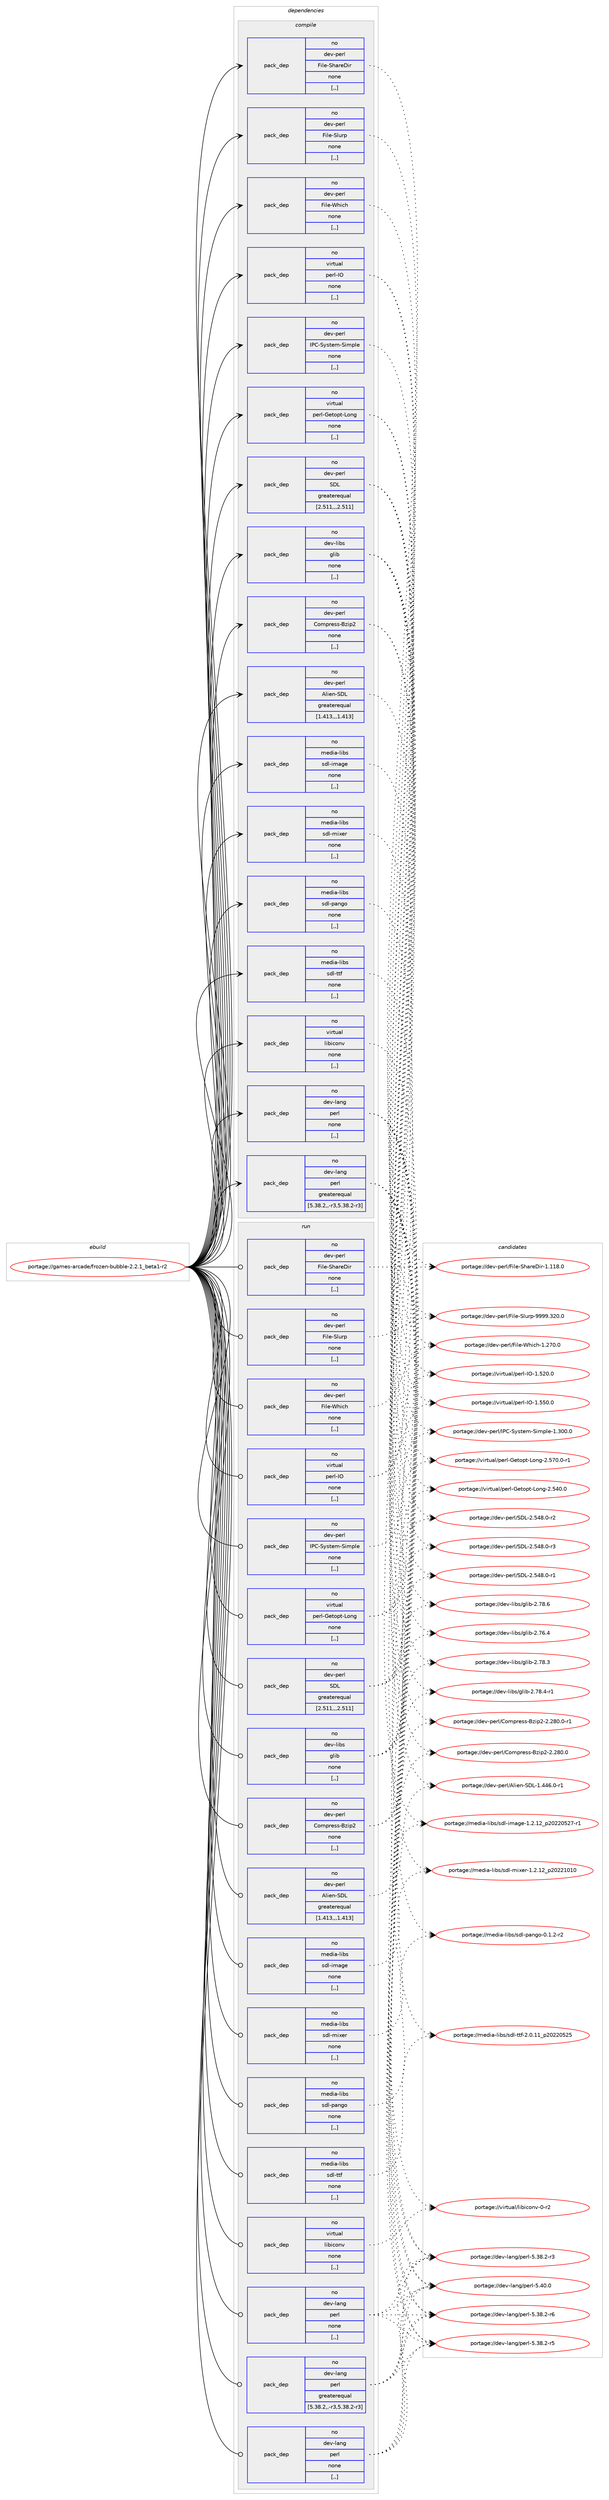 digraph prolog {

# *************
# Graph options
# *************

newrank=true;
concentrate=true;
compound=true;
graph [rankdir=LR,fontname=Helvetica,fontsize=10,ranksep=1.5];#, ranksep=2.5, nodesep=0.2];
edge  [arrowhead=vee];
node  [fontname=Helvetica,fontsize=10];

# **********
# The ebuild
# **********

subgraph cluster_leftcol {
color=gray;
rank=same;
label=<<i>ebuild</i>>;
id [label="portage://games-arcade/frozen-bubble-2.2.1_beta1-r2", color=red, width=4, href="../games-arcade/frozen-bubble-2.2.1_beta1-r2.svg"];
}

# ****************
# The dependencies
# ****************

subgraph cluster_midcol {
color=gray;
label=<<i>dependencies</i>>;
subgraph cluster_compile {
fillcolor="#eeeeee";
style=filled;
label=<<i>compile</i>>;
subgraph pack157389 {
dependency220318 [label=<<TABLE BORDER="0" CELLBORDER="1" CELLSPACING="0" CELLPADDING="4" WIDTH="220"><TR><TD ROWSPAN="6" CELLPADDING="30">pack_dep</TD></TR><TR><TD WIDTH="110">no</TD></TR><TR><TD>dev-lang</TD></TR><TR><TD>perl</TD></TR><TR><TD>greaterequal</TD></TR><TR><TD>[5.38.2,,-r3,5.38.2-r3]</TD></TR></TABLE>>, shape=none, color=blue];
}
id:e -> dependency220318:w [weight=20,style="solid",arrowhead="vee"];
subgraph pack157390 {
dependency220319 [label=<<TABLE BORDER="0" CELLBORDER="1" CELLSPACING="0" CELLPADDING="4" WIDTH="220"><TR><TD ROWSPAN="6" CELLPADDING="30">pack_dep</TD></TR><TR><TD WIDTH="110">no</TD></TR><TR><TD>dev-lang</TD></TR><TR><TD>perl</TD></TR><TR><TD>none</TD></TR><TR><TD>[,,]</TD></TR></TABLE>>, shape=none, color=blue];
}
id:e -> dependency220319:w [weight=20,style="solid",arrowhead="vee"];
subgraph pack157391 {
dependency220320 [label=<<TABLE BORDER="0" CELLBORDER="1" CELLSPACING="0" CELLPADDING="4" WIDTH="220"><TR><TD ROWSPAN="6" CELLPADDING="30">pack_dep</TD></TR><TR><TD WIDTH="110">no</TD></TR><TR><TD>dev-libs</TD></TR><TR><TD>glib</TD></TR><TR><TD>none</TD></TR><TR><TD>[,,]</TD></TR></TABLE>>, shape=none, color=blue];
}
id:e -> dependency220320:w [weight=20,style="solid",arrowhead="vee"];
subgraph pack157392 {
dependency220321 [label=<<TABLE BORDER="0" CELLBORDER="1" CELLSPACING="0" CELLPADDING="4" WIDTH="220"><TR><TD ROWSPAN="6" CELLPADDING="30">pack_dep</TD></TR><TR><TD WIDTH="110">no</TD></TR><TR><TD>dev-perl</TD></TR><TR><TD>Alien-SDL</TD></TR><TR><TD>greaterequal</TD></TR><TR><TD>[1.413,,,1.413]</TD></TR></TABLE>>, shape=none, color=blue];
}
id:e -> dependency220321:w [weight=20,style="solid",arrowhead="vee"];
subgraph pack157393 {
dependency220322 [label=<<TABLE BORDER="0" CELLBORDER="1" CELLSPACING="0" CELLPADDING="4" WIDTH="220"><TR><TD ROWSPAN="6" CELLPADDING="30">pack_dep</TD></TR><TR><TD WIDTH="110">no</TD></TR><TR><TD>dev-perl</TD></TR><TR><TD>Compress-Bzip2</TD></TR><TR><TD>none</TD></TR><TR><TD>[,,]</TD></TR></TABLE>>, shape=none, color=blue];
}
id:e -> dependency220322:w [weight=20,style="solid",arrowhead="vee"];
subgraph pack157394 {
dependency220323 [label=<<TABLE BORDER="0" CELLBORDER="1" CELLSPACING="0" CELLPADDING="4" WIDTH="220"><TR><TD ROWSPAN="6" CELLPADDING="30">pack_dep</TD></TR><TR><TD WIDTH="110">no</TD></TR><TR><TD>dev-perl</TD></TR><TR><TD>File-ShareDir</TD></TR><TR><TD>none</TD></TR><TR><TD>[,,]</TD></TR></TABLE>>, shape=none, color=blue];
}
id:e -> dependency220323:w [weight=20,style="solid",arrowhead="vee"];
subgraph pack157395 {
dependency220324 [label=<<TABLE BORDER="0" CELLBORDER="1" CELLSPACING="0" CELLPADDING="4" WIDTH="220"><TR><TD ROWSPAN="6" CELLPADDING="30">pack_dep</TD></TR><TR><TD WIDTH="110">no</TD></TR><TR><TD>dev-perl</TD></TR><TR><TD>File-Slurp</TD></TR><TR><TD>none</TD></TR><TR><TD>[,,]</TD></TR></TABLE>>, shape=none, color=blue];
}
id:e -> dependency220324:w [weight=20,style="solid",arrowhead="vee"];
subgraph pack157396 {
dependency220325 [label=<<TABLE BORDER="0" CELLBORDER="1" CELLSPACING="0" CELLPADDING="4" WIDTH="220"><TR><TD ROWSPAN="6" CELLPADDING="30">pack_dep</TD></TR><TR><TD WIDTH="110">no</TD></TR><TR><TD>dev-perl</TD></TR><TR><TD>File-Which</TD></TR><TR><TD>none</TD></TR><TR><TD>[,,]</TD></TR></TABLE>>, shape=none, color=blue];
}
id:e -> dependency220325:w [weight=20,style="solid",arrowhead="vee"];
subgraph pack157397 {
dependency220326 [label=<<TABLE BORDER="0" CELLBORDER="1" CELLSPACING="0" CELLPADDING="4" WIDTH="220"><TR><TD ROWSPAN="6" CELLPADDING="30">pack_dep</TD></TR><TR><TD WIDTH="110">no</TD></TR><TR><TD>dev-perl</TD></TR><TR><TD>IPC-System-Simple</TD></TR><TR><TD>none</TD></TR><TR><TD>[,,]</TD></TR></TABLE>>, shape=none, color=blue];
}
id:e -> dependency220326:w [weight=20,style="solid",arrowhead="vee"];
subgraph pack157398 {
dependency220327 [label=<<TABLE BORDER="0" CELLBORDER="1" CELLSPACING="0" CELLPADDING="4" WIDTH="220"><TR><TD ROWSPAN="6" CELLPADDING="30">pack_dep</TD></TR><TR><TD WIDTH="110">no</TD></TR><TR><TD>dev-perl</TD></TR><TR><TD>SDL</TD></TR><TR><TD>greaterequal</TD></TR><TR><TD>[2.511,,,2.511]</TD></TR></TABLE>>, shape=none, color=blue];
}
id:e -> dependency220327:w [weight=20,style="solid",arrowhead="vee"];
subgraph pack157399 {
dependency220328 [label=<<TABLE BORDER="0" CELLBORDER="1" CELLSPACING="0" CELLPADDING="4" WIDTH="220"><TR><TD ROWSPAN="6" CELLPADDING="30">pack_dep</TD></TR><TR><TD WIDTH="110">no</TD></TR><TR><TD>media-libs</TD></TR><TR><TD>sdl-image</TD></TR><TR><TD>none</TD></TR><TR><TD>[,,]</TD></TR></TABLE>>, shape=none, color=blue];
}
id:e -> dependency220328:w [weight=20,style="solid",arrowhead="vee"];
subgraph pack157400 {
dependency220329 [label=<<TABLE BORDER="0" CELLBORDER="1" CELLSPACING="0" CELLPADDING="4" WIDTH="220"><TR><TD ROWSPAN="6" CELLPADDING="30">pack_dep</TD></TR><TR><TD WIDTH="110">no</TD></TR><TR><TD>media-libs</TD></TR><TR><TD>sdl-mixer</TD></TR><TR><TD>none</TD></TR><TR><TD>[,,]</TD></TR></TABLE>>, shape=none, color=blue];
}
id:e -> dependency220329:w [weight=20,style="solid",arrowhead="vee"];
subgraph pack157401 {
dependency220330 [label=<<TABLE BORDER="0" CELLBORDER="1" CELLSPACING="0" CELLPADDING="4" WIDTH="220"><TR><TD ROWSPAN="6" CELLPADDING="30">pack_dep</TD></TR><TR><TD WIDTH="110">no</TD></TR><TR><TD>media-libs</TD></TR><TR><TD>sdl-pango</TD></TR><TR><TD>none</TD></TR><TR><TD>[,,]</TD></TR></TABLE>>, shape=none, color=blue];
}
id:e -> dependency220330:w [weight=20,style="solid",arrowhead="vee"];
subgraph pack157402 {
dependency220331 [label=<<TABLE BORDER="0" CELLBORDER="1" CELLSPACING="0" CELLPADDING="4" WIDTH="220"><TR><TD ROWSPAN="6" CELLPADDING="30">pack_dep</TD></TR><TR><TD WIDTH="110">no</TD></TR><TR><TD>media-libs</TD></TR><TR><TD>sdl-ttf</TD></TR><TR><TD>none</TD></TR><TR><TD>[,,]</TD></TR></TABLE>>, shape=none, color=blue];
}
id:e -> dependency220331:w [weight=20,style="solid",arrowhead="vee"];
subgraph pack157403 {
dependency220332 [label=<<TABLE BORDER="0" CELLBORDER="1" CELLSPACING="0" CELLPADDING="4" WIDTH="220"><TR><TD ROWSPAN="6" CELLPADDING="30">pack_dep</TD></TR><TR><TD WIDTH="110">no</TD></TR><TR><TD>virtual</TD></TR><TR><TD>libiconv</TD></TR><TR><TD>none</TD></TR><TR><TD>[,,]</TD></TR></TABLE>>, shape=none, color=blue];
}
id:e -> dependency220332:w [weight=20,style="solid",arrowhead="vee"];
subgraph pack157404 {
dependency220333 [label=<<TABLE BORDER="0" CELLBORDER="1" CELLSPACING="0" CELLPADDING="4" WIDTH="220"><TR><TD ROWSPAN="6" CELLPADDING="30">pack_dep</TD></TR><TR><TD WIDTH="110">no</TD></TR><TR><TD>virtual</TD></TR><TR><TD>perl-Getopt-Long</TD></TR><TR><TD>none</TD></TR><TR><TD>[,,]</TD></TR></TABLE>>, shape=none, color=blue];
}
id:e -> dependency220333:w [weight=20,style="solid",arrowhead="vee"];
subgraph pack157405 {
dependency220334 [label=<<TABLE BORDER="0" CELLBORDER="1" CELLSPACING="0" CELLPADDING="4" WIDTH="220"><TR><TD ROWSPAN="6" CELLPADDING="30">pack_dep</TD></TR><TR><TD WIDTH="110">no</TD></TR><TR><TD>virtual</TD></TR><TR><TD>perl-IO</TD></TR><TR><TD>none</TD></TR><TR><TD>[,,]</TD></TR></TABLE>>, shape=none, color=blue];
}
id:e -> dependency220334:w [weight=20,style="solid",arrowhead="vee"];
}
subgraph cluster_compileandrun {
fillcolor="#eeeeee";
style=filled;
label=<<i>compile and run</i>>;
}
subgraph cluster_run {
fillcolor="#eeeeee";
style=filled;
label=<<i>run</i>>;
subgraph pack157406 {
dependency220335 [label=<<TABLE BORDER="0" CELLBORDER="1" CELLSPACING="0" CELLPADDING="4" WIDTH="220"><TR><TD ROWSPAN="6" CELLPADDING="30">pack_dep</TD></TR><TR><TD WIDTH="110">no</TD></TR><TR><TD>dev-lang</TD></TR><TR><TD>perl</TD></TR><TR><TD>greaterequal</TD></TR><TR><TD>[5.38.2,,-r3,5.38.2-r3]</TD></TR></TABLE>>, shape=none, color=blue];
}
id:e -> dependency220335:w [weight=20,style="solid",arrowhead="odot"];
subgraph pack157407 {
dependency220336 [label=<<TABLE BORDER="0" CELLBORDER="1" CELLSPACING="0" CELLPADDING="4" WIDTH="220"><TR><TD ROWSPAN="6" CELLPADDING="30">pack_dep</TD></TR><TR><TD WIDTH="110">no</TD></TR><TR><TD>dev-lang</TD></TR><TR><TD>perl</TD></TR><TR><TD>none</TD></TR><TR><TD>[,,]</TD></TR></TABLE>>, shape=none, color=blue];
}
id:e -> dependency220336:w [weight=20,style="solid",arrowhead="odot"];
subgraph pack157408 {
dependency220337 [label=<<TABLE BORDER="0" CELLBORDER="1" CELLSPACING="0" CELLPADDING="4" WIDTH="220"><TR><TD ROWSPAN="6" CELLPADDING="30">pack_dep</TD></TR><TR><TD WIDTH="110">no</TD></TR><TR><TD>dev-lang</TD></TR><TR><TD>perl</TD></TR><TR><TD>none</TD></TR><TR><TD>[,,]</TD></TR></TABLE>>, shape=none, color=blue];
}
id:e -> dependency220337:w [weight=20,style="solid",arrowhead="odot"];
subgraph pack157409 {
dependency220338 [label=<<TABLE BORDER="0" CELLBORDER="1" CELLSPACING="0" CELLPADDING="4" WIDTH="220"><TR><TD ROWSPAN="6" CELLPADDING="30">pack_dep</TD></TR><TR><TD WIDTH="110">no</TD></TR><TR><TD>dev-libs</TD></TR><TR><TD>glib</TD></TR><TR><TD>none</TD></TR><TR><TD>[,,]</TD></TR></TABLE>>, shape=none, color=blue];
}
id:e -> dependency220338:w [weight=20,style="solid",arrowhead="odot"];
subgraph pack157410 {
dependency220339 [label=<<TABLE BORDER="0" CELLBORDER="1" CELLSPACING="0" CELLPADDING="4" WIDTH="220"><TR><TD ROWSPAN="6" CELLPADDING="30">pack_dep</TD></TR><TR><TD WIDTH="110">no</TD></TR><TR><TD>dev-perl</TD></TR><TR><TD>Alien-SDL</TD></TR><TR><TD>greaterequal</TD></TR><TR><TD>[1.413,,,1.413]</TD></TR></TABLE>>, shape=none, color=blue];
}
id:e -> dependency220339:w [weight=20,style="solid",arrowhead="odot"];
subgraph pack157411 {
dependency220340 [label=<<TABLE BORDER="0" CELLBORDER="1" CELLSPACING="0" CELLPADDING="4" WIDTH="220"><TR><TD ROWSPAN="6" CELLPADDING="30">pack_dep</TD></TR><TR><TD WIDTH="110">no</TD></TR><TR><TD>dev-perl</TD></TR><TR><TD>Compress-Bzip2</TD></TR><TR><TD>none</TD></TR><TR><TD>[,,]</TD></TR></TABLE>>, shape=none, color=blue];
}
id:e -> dependency220340:w [weight=20,style="solid",arrowhead="odot"];
subgraph pack157412 {
dependency220341 [label=<<TABLE BORDER="0" CELLBORDER="1" CELLSPACING="0" CELLPADDING="4" WIDTH="220"><TR><TD ROWSPAN="6" CELLPADDING="30">pack_dep</TD></TR><TR><TD WIDTH="110">no</TD></TR><TR><TD>dev-perl</TD></TR><TR><TD>File-ShareDir</TD></TR><TR><TD>none</TD></TR><TR><TD>[,,]</TD></TR></TABLE>>, shape=none, color=blue];
}
id:e -> dependency220341:w [weight=20,style="solid",arrowhead="odot"];
subgraph pack157413 {
dependency220342 [label=<<TABLE BORDER="0" CELLBORDER="1" CELLSPACING="0" CELLPADDING="4" WIDTH="220"><TR><TD ROWSPAN="6" CELLPADDING="30">pack_dep</TD></TR><TR><TD WIDTH="110">no</TD></TR><TR><TD>dev-perl</TD></TR><TR><TD>File-Slurp</TD></TR><TR><TD>none</TD></TR><TR><TD>[,,]</TD></TR></TABLE>>, shape=none, color=blue];
}
id:e -> dependency220342:w [weight=20,style="solid",arrowhead="odot"];
subgraph pack157414 {
dependency220343 [label=<<TABLE BORDER="0" CELLBORDER="1" CELLSPACING="0" CELLPADDING="4" WIDTH="220"><TR><TD ROWSPAN="6" CELLPADDING="30">pack_dep</TD></TR><TR><TD WIDTH="110">no</TD></TR><TR><TD>dev-perl</TD></TR><TR><TD>File-Which</TD></TR><TR><TD>none</TD></TR><TR><TD>[,,]</TD></TR></TABLE>>, shape=none, color=blue];
}
id:e -> dependency220343:w [weight=20,style="solid",arrowhead="odot"];
subgraph pack157415 {
dependency220344 [label=<<TABLE BORDER="0" CELLBORDER="1" CELLSPACING="0" CELLPADDING="4" WIDTH="220"><TR><TD ROWSPAN="6" CELLPADDING="30">pack_dep</TD></TR><TR><TD WIDTH="110">no</TD></TR><TR><TD>dev-perl</TD></TR><TR><TD>IPC-System-Simple</TD></TR><TR><TD>none</TD></TR><TR><TD>[,,]</TD></TR></TABLE>>, shape=none, color=blue];
}
id:e -> dependency220344:w [weight=20,style="solid",arrowhead="odot"];
subgraph pack157416 {
dependency220345 [label=<<TABLE BORDER="0" CELLBORDER="1" CELLSPACING="0" CELLPADDING="4" WIDTH="220"><TR><TD ROWSPAN="6" CELLPADDING="30">pack_dep</TD></TR><TR><TD WIDTH="110">no</TD></TR><TR><TD>dev-perl</TD></TR><TR><TD>SDL</TD></TR><TR><TD>greaterequal</TD></TR><TR><TD>[2.511,,,2.511]</TD></TR></TABLE>>, shape=none, color=blue];
}
id:e -> dependency220345:w [weight=20,style="solid",arrowhead="odot"];
subgraph pack157417 {
dependency220346 [label=<<TABLE BORDER="0" CELLBORDER="1" CELLSPACING="0" CELLPADDING="4" WIDTH="220"><TR><TD ROWSPAN="6" CELLPADDING="30">pack_dep</TD></TR><TR><TD WIDTH="110">no</TD></TR><TR><TD>media-libs</TD></TR><TR><TD>sdl-image</TD></TR><TR><TD>none</TD></TR><TR><TD>[,,]</TD></TR></TABLE>>, shape=none, color=blue];
}
id:e -> dependency220346:w [weight=20,style="solid",arrowhead="odot"];
subgraph pack157418 {
dependency220347 [label=<<TABLE BORDER="0" CELLBORDER="1" CELLSPACING="0" CELLPADDING="4" WIDTH="220"><TR><TD ROWSPAN="6" CELLPADDING="30">pack_dep</TD></TR><TR><TD WIDTH="110">no</TD></TR><TR><TD>media-libs</TD></TR><TR><TD>sdl-mixer</TD></TR><TR><TD>none</TD></TR><TR><TD>[,,]</TD></TR></TABLE>>, shape=none, color=blue];
}
id:e -> dependency220347:w [weight=20,style="solid",arrowhead="odot"];
subgraph pack157419 {
dependency220348 [label=<<TABLE BORDER="0" CELLBORDER="1" CELLSPACING="0" CELLPADDING="4" WIDTH="220"><TR><TD ROWSPAN="6" CELLPADDING="30">pack_dep</TD></TR><TR><TD WIDTH="110">no</TD></TR><TR><TD>media-libs</TD></TR><TR><TD>sdl-pango</TD></TR><TR><TD>none</TD></TR><TR><TD>[,,]</TD></TR></TABLE>>, shape=none, color=blue];
}
id:e -> dependency220348:w [weight=20,style="solid",arrowhead="odot"];
subgraph pack157420 {
dependency220349 [label=<<TABLE BORDER="0" CELLBORDER="1" CELLSPACING="0" CELLPADDING="4" WIDTH="220"><TR><TD ROWSPAN="6" CELLPADDING="30">pack_dep</TD></TR><TR><TD WIDTH="110">no</TD></TR><TR><TD>media-libs</TD></TR><TR><TD>sdl-ttf</TD></TR><TR><TD>none</TD></TR><TR><TD>[,,]</TD></TR></TABLE>>, shape=none, color=blue];
}
id:e -> dependency220349:w [weight=20,style="solid",arrowhead="odot"];
subgraph pack157421 {
dependency220350 [label=<<TABLE BORDER="0" CELLBORDER="1" CELLSPACING="0" CELLPADDING="4" WIDTH="220"><TR><TD ROWSPAN="6" CELLPADDING="30">pack_dep</TD></TR><TR><TD WIDTH="110">no</TD></TR><TR><TD>virtual</TD></TR><TR><TD>libiconv</TD></TR><TR><TD>none</TD></TR><TR><TD>[,,]</TD></TR></TABLE>>, shape=none, color=blue];
}
id:e -> dependency220350:w [weight=20,style="solid",arrowhead="odot"];
subgraph pack157422 {
dependency220351 [label=<<TABLE BORDER="0" CELLBORDER="1" CELLSPACING="0" CELLPADDING="4" WIDTH="220"><TR><TD ROWSPAN="6" CELLPADDING="30">pack_dep</TD></TR><TR><TD WIDTH="110">no</TD></TR><TR><TD>virtual</TD></TR><TR><TD>perl-Getopt-Long</TD></TR><TR><TD>none</TD></TR><TR><TD>[,,]</TD></TR></TABLE>>, shape=none, color=blue];
}
id:e -> dependency220351:w [weight=20,style="solid",arrowhead="odot"];
subgraph pack157423 {
dependency220352 [label=<<TABLE BORDER="0" CELLBORDER="1" CELLSPACING="0" CELLPADDING="4" WIDTH="220"><TR><TD ROWSPAN="6" CELLPADDING="30">pack_dep</TD></TR><TR><TD WIDTH="110">no</TD></TR><TR><TD>virtual</TD></TR><TR><TD>perl-IO</TD></TR><TR><TD>none</TD></TR><TR><TD>[,,]</TD></TR></TABLE>>, shape=none, color=blue];
}
id:e -> dependency220352:w [weight=20,style="solid",arrowhead="odot"];
}
}

# **************
# The candidates
# **************

subgraph cluster_choices {
rank=same;
color=gray;
label=<<i>candidates</i>>;

subgraph choice157389 {
color=black;
nodesep=1;
choice100101118451089711010347112101114108455346515646504511451 [label="portage://dev-lang/perl-5.38.2-r3", color=red, width=4,href="../dev-lang/perl-5.38.2-r3.svg"];
choice100101118451089711010347112101114108455346515646504511453 [label="portage://dev-lang/perl-5.38.2-r5", color=red, width=4,href="../dev-lang/perl-5.38.2-r5.svg"];
choice100101118451089711010347112101114108455346515646504511454 [label="portage://dev-lang/perl-5.38.2-r6", color=red, width=4,href="../dev-lang/perl-5.38.2-r6.svg"];
choice10010111845108971101034711210111410845534652484648 [label="portage://dev-lang/perl-5.40.0", color=red, width=4,href="../dev-lang/perl-5.40.0.svg"];
dependency220318:e -> choice100101118451089711010347112101114108455346515646504511451:w [style=dotted,weight="100"];
dependency220318:e -> choice100101118451089711010347112101114108455346515646504511453:w [style=dotted,weight="100"];
dependency220318:e -> choice100101118451089711010347112101114108455346515646504511454:w [style=dotted,weight="100"];
dependency220318:e -> choice10010111845108971101034711210111410845534652484648:w [style=dotted,weight="100"];
}
subgraph choice157390 {
color=black;
nodesep=1;
choice100101118451089711010347112101114108455346515646504511451 [label="portage://dev-lang/perl-5.38.2-r3", color=red, width=4,href="../dev-lang/perl-5.38.2-r3.svg"];
choice100101118451089711010347112101114108455346515646504511453 [label="portage://dev-lang/perl-5.38.2-r5", color=red, width=4,href="../dev-lang/perl-5.38.2-r5.svg"];
choice100101118451089711010347112101114108455346515646504511454 [label="portage://dev-lang/perl-5.38.2-r6", color=red, width=4,href="../dev-lang/perl-5.38.2-r6.svg"];
choice10010111845108971101034711210111410845534652484648 [label="portage://dev-lang/perl-5.40.0", color=red, width=4,href="../dev-lang/perl-5.40.0.svg"];
dependency220319:e -> choice100101118451089711010347112101114108455346515646504511451:w [style=dotted,weight="100"];
dependency220319:e -> choice100101118451089711010347112101114108455346515646504511453:w [style=dotted,weight="100"];
dependency220319:e -> choice100101118451089711010347112101114108455346515646504511454:w [style=dotted,weight="100"];
dependency220319:e -> choice10010111845108971101034711210111410845534652484648:w [style=dotted,weight="100"];
}
subgraph choice157391 {
color=black;
nodesep=1;
choice1001011184510810598115471031081059845504655544652 [label="portage://dev-libs/glib-2.76.4", color=red, width=4,href="../dev-libs/glib-2.76.4.svg"];
choice1001011184510810598115471031081059845504655564651 [label="portage://dev-libs/glib-2.78.3", color=red, width=4,href="../dev-libs/glib-2.78.3.svg"];
choice10010111845108105981154710310810598455046555646524511449 [label="portage://dev-libs/glib-2.78.4-r1", color=red, width=4,href="../dev-libs/glib-2.78.4-r1.svg"];
choice1001011184510810598115471031081059845504655564654 [label="portage://dev-libs/glib-2.78.6", color=red, width=4,href="../dev-libs/glib-2.78.6.svg"];
dependency220320:e -> choice1001011184510810598115471031081059845504655544652:w [style=dotted,weight="100"];
dependency220320:e -> choice1001011184510810598115471031081059845504655564651:w [style=dotted,weight="100"];
dependency220320:e -> choice10010111845108105981154710310810598455046555646524511449:w [style=dotted,weight="100"];
dependency220320:e -> choice1001011184510810598115471031081059845504655564654:w [style=dotted,weight="100"];
}
subgraph choice157392 {
color=black;
nodesep=1;
choice1001011184511210111410847651081051011104583687645494652525446484511449 [label="portage://dev-perl/Alien-SDL-1.446.0-r1", color=red, width=4,href="../dev-perl/Alien-SDL-1.446.0-r1.svg"];
dependency220321:e -> choice1001011184511210111410847651081051011104583687645494652525446484511449:w [style=dotted,weight="100"];
}
subgraph choice157393 {
color=black;
nodesep=1;
choice1001011184511210111410847671111091121141011151154566122105112504550465056484648 [label="portage://dev-perl/Compress-Bzip2-2.280.0", color=red, width=4,href="../dev-perl/Compress-Bzip2-2.280.0.svg"];
choice10010111845112101114108476711110911211410111511545661221051125045504650564846484511449 [label="portage://dev-perl/Compress-Bzip2-2.280.0-r1", color=red, width=4,href="../dev-perl/Compress-Bzip2-2.280.0-r1.svg"];
dependency220322:e -> choice1001011184511210111410847671111091121141011151154566122105112504550465056484648:w [style=dotted,weight="100"];
dependency220322:e -> choice10010111845112101114108476711110911211410111511545661221051125045504650564846484511449:w [style=dotted,weight="100"];
}
subgraph choice157394 {
color=black;
nodesep=1;
choice100101118451121011141084770105108101458310497114101681051144549464949564648 [label="portage://dev-perl/File-ShareDir-1.118.0", color=red, width=4,href="../dev-perl/File-ShareDir-1.118.0.svg"];
dependency220323:e -> choice100101118451121011141084770105108101458310497114101681051144549464949564648:w [style=dotted,weight="100"];
}
subgraph choice157395 {
color=black;
nodesep=1;
choice10010111845112101114108477010510810145831081171141124557575757465150484648 [label="portage://dev-perl/File-Slurp-9999.320.0", color=red, width=4,href="../dev-perl/File-Slurp-9999.320.0.svg"];
dependency220324:e -> choice10010111845112101114108477010510810145831081171141124557575757465150484648:w [style=dotted,weight="100"];
}
subgraph choice157396 {
color=black;
nodesep=1;
choice1001011184511210111410847701051081014587104105991044549465055484648 [label="portage://dev-perl/File-Which-1.270.0", color=red, width=4,href="../dev-perl/File-Which-1.270.0.svg"];
dependency220325:e -> choice1001011184511210111410847701051081014587104105991044549465055484648:w [style=dotted,weight="100"];
}
subgraph choice157397 {
color=black;
nodesep=1;
choice1001011184511210111410847738067458312111511610110945831051091121081014549465148484648 [label="portage://dev-perl/IPC-System-Simple-1.300.0", color=red, width=4,href="../dev-perl/IPC-System-Simple-1.300.0.svg"];
dependency220326:e -> choice1001011184511210111410847738067458312111511610110945831051091121081014549465148484648:w [style=dotted,weight="100"];
}
subgraph choice157398 {
color=black;
nodesep=1;
choice100101118451121011141084783687645504653525646484511449 [label="portage://dev-perl/SDL-2.548.0-r1", color=red, width=4,href="../dev-perl/SDL-2.548.0-r1.svg"];
choice100101118451121011141084783687645504653525646484511450 [label="portage://dev-perl/SDL-2.548.0-r2", color=red, width=4,href="../dev-perl/SDL-2.548.0-r2.svg"];
choice100101118451121011141084783687645504653525646484511451 [label="portage://dev-perl/SDL-2.548.0-r3", color=red, width=4,href="../dev-perl/SDL-2.548.0-r3.svg"];
dependency220327:e -> choice100101118451121011141084783687645504653525646484511449:w [style=dotted,weight="100"];
dependency220327:e -> choice100101118451121011141084783687645504653525646484511450:w [style=dotted,weight="100"];
dependency220327:e -> choice100101118451121011141084783687645504653525646484511451:w [style=dotted,weight="100"];
}
subgraph choice157399 {
color=black;
nodesep=1;
choice109101100105974510810598115471151001084510510997103101454946504649509511250485050485350554511449 [label="portage://media-libs/sdl-image-1.2.12_p20220527-r1", color=red, width=4,href="../media-libs/sdl-image-1.2.12_p20220527-r1.svg"];
dependency220328:e -> choice109101100105974510810598115471151001084510510997103101454946504649509511250485050485350554511449:w [style=dotted,weight="100"];
}
subgraph choice157400 {
color=black;
nodesep=1;
choice109101100105974510810598115471151001084510910512010111445494650464950951125048505049484948 [label="portage://media-libs/sdl-mixer-1.2.12_p20221010", color=red, width=4,href="../media-libs/sdl-mixer-1.2.12_p20221010.svg"];
dependency220329:e -> choice109101100105974510810598115471151001084510910512010111445494650464950951125048505049484948:w [style=dotted,weight="100"];
}
subgraph choice157401 {
color=black;
nodesep=1;
choice1091011001059745108105981154711510010845112971101031114548464946504511450 [label="portage://media-libs/sdl-pango-0.1.2-r2", color=red, width=4,href="../media-libs/sdl-pango-0.1.2-r2.svg"];
dependency220330:e -> choice1091011001059745108105981154711510010845112971101031114548464946504511450:w [style=dotted,weight="100"];
}
subgraph choice157402 {
color=black;
nodesep=1;
choice109101100105974510810598115471151001084511611610245504648464949951125048505048535053 [label="portage://media-libs/sdl-ttf-2.0.11_p20220525", color=red, width=4,href="../media-libs/sdl-ttf-2.0.11_p20220525.svg"];
dependency220331:e -> choice109101100105974510810598115471151001084511611610245504648464949951125048505048535053:w [style=dotted,weight="100"];
}
subgraph choice157403 {
color=black;
nodesep=1;
choice1181051141161179710847108105981059911111011845484511450 [label="portage://virtual/libiconv-0-r2", color=red, width=4,href="../virtual/libiconv-0-r2.svg"];
dependency220332:e -> choice1181051141161179710847108105981059911111011845484511450:w [style=dotted,weight="100"];
}
subgraph choice157404 {
color=black;
nodesep=1;
choice1181051141161179710847112101114108457110111611111211645761111101034550465352484648 [label="portage://virtual/perl-Getopt-Long-2.540.0", color=red, width=4,href="../virtual/perl-Getopt-Long-2.540.0.svg"];
choice11810511411611797108471121011141084571101116111112116457611111010345504653554846484511449 [label="portage://virtual/perl-Getopt-Long-2.570.0-r1", color=red, width=4,href="../virtual/perl-Getopt-Long-2.570.0-r1.svg"];
dependency220333:e -> choice1181051141161179710847112101114108457110111611111211645761111101034550465352484648:w [style=dotted,weight="100"];
dependency220333:e -> choice11810511411611797108471121011141084571101116111112116457611111010345504653554846484511449:w [style=dotted,weight="100"];
}
subgraph choice157405 {
color=black;
nodesep=1;
choice11810511411611797108471121011141084573794549465350484648 [label="portage://virtual/perl-IO-1.520.0", color=red, width=4,href="../virtual/perl-IO-1.520.0.svg"];
choice11810511411611797108471121011141084573794549465353484648 [label="portage://virtual/perl-IO-1.550.0", color=red, width=4,href="../virtual/perl-IO-1.550.0.svg"];
dependency220334:e -> choice11810511411611797108471121011141084573794549465350484648:w [style=dotted,weight="100"];
dependency220334:e -> choice11810511411611797108471121011141084573794549465353484648:w [style=dotted,weight="100"];
}
subgraph choice157406 {
color=black;
nodesep=1;
choice100101118451089711010347112101114108455346515646504511451 [label="portage://dev-lang/perl-5.38.2-r3", color=red, width=4,href="../dev-lang/perl-5.38.2-r3.svg"];
choice100101118451089711010347112101114108455346515646504511453 [label="portage://dev-lang/perl-5.38.2-r5", color=red, width=4,href="../dev-lang/perl-5.38.2-r5.svg"];
choice100101118451089711010347112101114108455346515646504511454 [label="portage://dev-lang/perl-5.38.2-r6", color=red, width=4,href="../dev-lang/perl-5.38.2-r6.svg"];
choice10010111845108971101034711210111410845534652484648 [label="portage://dev-lang/perl-5.40.0", color=red, width=4,href="../dev-lang/perl-5.40.0.svg"];
dependency220335:e -> choice100101118451089711010347112101114108455346515646504511451:w [style=dotted,weight="100"];
dependency220335:e -> choice100101118451089711010347112101114108455346515646504511453:w [style=dotted,weight="100"];
dependency220335:e -> choice100101118451089711010347112101114108455346515646504511454:w [style=dotted,weight="100"];
dependency220335:e -> choice10010111845108971101034711210111410845534652484648:w [style=dotted,weight="100"];
}
subgraph choice157407 {
color=black;
nodesep=1;
choice100101118451089711010347112101114108455346515646504511451 [label="portage://dev-lang/perl-5.38.2-r3", color=red, width=4,href="../dev-lang/perl-5.38.2-r3.svg"];
choice100101118451089711010347112101114108455346515646504511453 [label="portage://dev-lang/perl-5.38.2-r5", color=red, width=4,href="../dev-lang/perl-5.38.2-r5.svg"];
choice100101118451089711010347112101114108455346515646504511454 [label="portage://dev-lang/perl-5.38.2-r6", color=red, width=4,href="../dev-lang/perl-5.38.2-r6.svg"];
choice10010111845108971101034711210111410845534652484648 [label="portage://dev-lang/perl-5.40.0", color=red, width=4,href="../dev-lang/perl-5.40.0.svg"];
dependency220336:e -> choice100101118451089711010347112101114108455346515646504511451:w [style=dotted,weight="100"];
dependency220336:e -> choice100101118451089711010347112101114108455346515646504511453:w [style=dotted,weight="100"];
dependency220336:e -> choice100101118451089711010347112101114108455346515646504511454:w [style=dotted,weight="100"];
dependency220336:e -> choice10010111845108971101034711210111410845534652484648:w [style=dotted,weight="100"];
}
subgraph choice157408 {
color=black;
nodesep=1;
choice100101118451089711010347112101114108455346515646504511451 [label="portage://dev-lang/perl-5.38.2-r3", color=red, width=4,href="../dev-lang/perl-5.38.2-r3.svg"];
choice100101118451089711010347112101114108455346515646504511453 [label="portage://dev-lang/perl-5.38.2-r5", color=red, width=4,href="../dev-lang/perl-5.38.2-r5.svg"];
choice100101118451089711010347112101114108455346515646504511454 [label="portage://dev-lang/perl-5.38.2-r6", color=red, width=4,href="../dev-lang/perl-5.38.2-r6.svg"];
choice10010111845108971101034711210111410845534652484648 [label="portage://dev-lang/perl-5.40.0", color=red, width=4,href="../dev-lang/perl-5.40.0.svg"];
dependency220337:e -> choice100101118451089711010347112101114108455346515646504511451:w [style=dotted,weight="100"];
dependency220337:e -> choice100101118451089711010347112101114108455346515646504511453:w [style=dotted,weight="100"];
dependency220337:e -> choice100101118451089711010347112101114108455346515646504511454:w [style=dotted,weight="100"];
dependency220337:e -> choice10010111845108971101034711210111410845534652484648:w [style=dotted,weight="100"];
}
subgraph choice157409 {
color=black;
nodesep=1;
choice1001011184510810598115471031081059845504655544652 [label="portage://dev-libs/glib-2.76.4", color=red, width=4,href="../dev-libs/glib-2.76.4.svg"];
choice1001011184510810598115471031081059845504655564651 [label="portage://dev-libs/glib-2.78.3", color=red, width=4,href="../dev-libs/glib-2.78.3.svg"];
choice10010111845108105981154710310810598455046555646524511449 [label="portage://dev-libs/glib-2.78.4-r1", color=red, width=4,href="../dev-libs/glib-2.78.4-r1.svg"];
choice1001011184510810598115471031081059845504655564654 [label="portage://dev-libs/glib-2.78.6", color=red, width=4,href="../dev-libs/glib-2.78.6.svg"];
dependency220338:e -> choice1001011184510810598115471031081059845504655544652:w [style=dotted,weight="100"];
dependency220338:e -> choice1001011184510810598115471031081059845504655564651:w [style=dotted,weight="100"];
dependency220338:e -> choice10010111845108105981154710310810598455046555646524511449:w [style=dotted,weight="100"];
dependency220338:e -> choice1001011184510810598115471031081059845504655564654:w [style=dotted,weight="100"];
}
subgraph choice157410 {
color=black;
nodesep=1;
choice1001011184511210111410847651081051011104583687645494652525446484511449 [label="portage://dev-perl/Alien-SDL-1.446.0-r1", color=red, width=4,href="../dev-perl/Alien-SDL-1.446.0-r1.svg"];
dependency220339:e -> choice1001011184511210111410847651081051011104583687645494652525446484511449:w [style=dotted,weight="100"];
}
subgraph choice157411 {
color=black;
nodesep=1;
choice1001011184511210111410847671111091121141011151154566122105112504550465056484648 [label="portage://dev-perl/Compress-Bzip2-2.280.0", color=red, width=4,href="../dev-perl/Compress-Bzip2-2.280.0.svg"];
choice10010111845112101114108476711110911211410111511545661221051125045504650564846484511449 [label="portage://dev-perl/Compress-Bzip2-2.280.0-r1", color=red, width=4,href="../dev-perl/Compress-Bzip2-2.280.0-r1.svg"];
dependency220340:e -> choice1001011184511210111410847671111091121141011151154566122105112504550465056484648:w [style=dotted,weight="100"];
dependency220340:e -> choice10010111845112101114108476711110911211410111511545661221051125045504650564846484511449:w [style=dotted,weight="100"];
}
subgraph choice157412 {
color=black;
nodesep=1;
choice100101118451121011141084770105108101458310497114101681051144549464949564648 [label="portage://dev-perl/File-ShareDir-1.118.0", color=red, width=4,href="../dev-perl/File-ShareDir-1.118.0.svg"];
dependency220341:e -> choice100101118451121011141084770105108101458310497114101681051144549464949564648:w [style=dotted,weight="100"];
}
subgraph choice157413 {
color=black;
nodesep=1;
choice10010111845112101114108477010510810145831081171141124557575757465150484648 [label="portage://dev-perl/File-Slurp-9999.320.0", color=red, width=4,href="../dev-perl/File-Slurp-9999.320.0.svg"];
dependency220342:e -> choice10010111845112101114108477010510810145831081171141124557575757465150484648:w [style=dotted,weight="100"];
}
subgraph choice157414 {
color=black;
nodesep=1;
choice1001011184511210111410847701051081014587104105991044549465055484648 [label="portage://dev-perl/File-Which-1.270.0", color=red, width=4,href="../dev-perl/File-Which-1.270.0.svg"];
dependency220343:e -> choice1001011184511210111410847701051081014587104105991044549465055484648:w [style=dotted,weight="100"];
}
subgraph choice157415 {
color=black;
nodesep=1;
choice1001011184511210111410847738067458312111511610110945831051091121081014549465148484648 [label="portage://dev-perl/IPC-System-Simple-1.300.0", color=red, width=4,href="../dev-perl/IPC-System-Simple-1.300.0.svg"];
dependency220344:e -> choice1001011184511210111410847738067458312111511610110945831051091121081014549465148484648:w [style=dotted,weight="100"];
}
subgraph choice157416 {
color=black;
nodesep=1;
choice100101118451121011141084783687645504653525646484511449 [label="portage://dev-perl/SDL-2.548.0-r1", color=red, width=4,href="../dev-perl/SDL-2.548.0-r1.svg"];
choice100101118451121011141084783687645504653525646484511450 [label="portage://dev-perl/SDL-2.548.0-r2", color=red, width=4,href="../dev-perl/SDL-2.548.0-r2.svg"];
choice100101118451121011141084783687645504653525646484511451 [label="portage://dev-perl/SDL-2.548.0-r3", color=red, width=4,href="../dev-perl/SDL-2.548.0-r3.svg"];
dependency220345:e -> choice100101118451121011141084783687645504653525646484511449:w [style=dotted,weight="100"];
dependency220345:e -> choice100101118451121011141084783687645504653525646484511450:w [style=dotted,weight="100"];
dependency220345:e -> choice100101118451121011141084783687645504653525646484511451:w [style=dotted,weight="100"];
}
subgraph choice157417 {
color=black;
nodesep=1;
choice109101100105974510810598115471151001084510510997103101454946504649509511250485050485350554511449 [label="portage://media-libs/sdl-image-1.2.12_p20220527-r1", color=red, width=4,href="../media-libs/sdl-image-1.2.12_p20220527-r1.svg"];
dependency220346:e -> choice109101100105974510810598115471151001084510510997103101454946504649509511250485050485350554511449:w [style=dotted,weight="100"];
}
subgraph choice157418 {
color=black;
nodesep=1;
choice109101100105974510810598115471151001084510910512010111445494650464950951125048505049484948 [label="portage://media-libs/sdl-mixer-1.2.12_p20221010", color=red, width=4,href="../media-libs/sdl-mixer-1.2.12_p20221010.svg"];
dependency220347:e -> choice109101100105974510810598115471151001084510910512010111445494650464950951125048505049484948:w [style=dotted,weight="100"];
}
subgraph choice157419 {
color=black;
nodesep=1;
choice1091011001059745108105981154711510010845112971101031114548464946504511450 [label="portage://media-libs/sdl-pango-0.1.2-r2", color=red, width=4,href="../media-libs/sdl-pango-0.1.2-r2.svg"];
dependency220348:e -> choice1091011001059745108105981154711510010845112971101031114548464946504511450:w [style=dotted,weight="100"];
}
subgraph choice157420 {
color=black;
nodesep=1;
choice109101100105974510810598115471151001084511611610245504648464949951125048505048535053 [label="portage://media-libs/sdl-ttf-2.0.11_p20220525", color=red, width=4,href="../media-libs/sdl-ttf-2.0.11_p20220525.svg"];
dependency220349:e -> choice109101100105974510810598115471151001084511611610245504648464949951125048505048535053:w [style=dotted,weight="100"];
}
subgraph choice157421 {
color=black;
nodesep=1;
choice1181051141161179710847108105981059911111011845484511450 [label="portage://virtual/libiconv-0-r2", color=red, width=4,href="../virtual/libiconv-0-r2.svg"];
dependency220350:e -> choice1181051141161179710847108105981059911111011845484511450:w [style=dotted,weight="100"];
}
subgraph choice157422 {
color=black;
nodesep=1;
choice1181051141161179710847112101114108457110111611111211645761111101034550465352484648 [label="portage://virtual/perl-Getopt-Long-2.540.0", color=red, width=4,href="../virtual/perl-Getopt-Long-2.540.0.svg"];
choice11810511411611797108471121011141084571101116111112116457611111010345504653554846484511449 [label="portage://virtual/perl-Getopt-Long-2.570.0-r1", color=red, width=4,href="../virtual/perl-Getopt-Long-2.570.0-r1.svg"];
dependency220351:e -> choice1181051141161179710847112101114108457110111611111211645761111101034550465352484648:w [style=dotted,weight="100"];
dependency220351:e -> choice11810511411611797108471121011141084571101116111112116457611111010345504653554846484511449:w [style=dotted,weight="100"];
}
subgraph choice157423 {
color=black;
nodesep=1;
choice11810511411611797108471121011141084573794549465350484648 [label="portage://virtual/perl-IO-1.520.0", color=red, width=4,href="../virtual/perl-IO-1.520.0.svg"];
choice11810511411611797108471121011141084573794549465353484648 [label="portage://virtual/perl-IO-1.550.0", color=red, width=4,href="../virtual/perl-IO-1.550.0.svg"];
dependency220352:e -> choice11810511411611797108471121011141084573794549465350484648:w [style=dotted,weight="100"];
dependency220352:e -> choice11810511411611797108471121011141084573794549465353484648:w [style=dotted,weight="100"];
}
}

}
